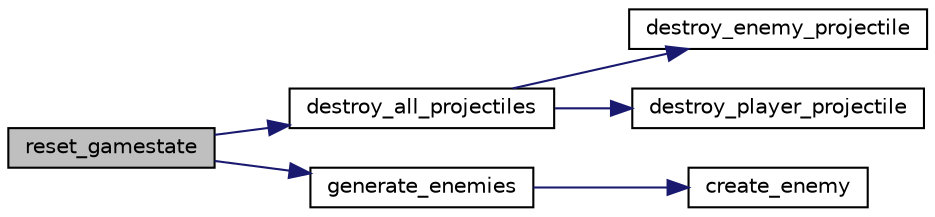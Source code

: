 digraph "reset_gamestate"
{
 // LATEX_PDF_SIZE
  edge [fontname="Helvetica",fontsize="10",labelfontname="Helvetica",labelfontsize="10"];
  node [fontname="Helvetica",fontsize="10",shape=record];
  rankdir="LR";
  Node1 [label="reset_gamestate",height=0.2,width=0.4,color="black", fillcolor="grey75", style="filled", fontcolor="black",tooltip="Function that resets the game at the start of a new round."];
  Node1 -> Node2 [color="midnightblue",fontsize="10",style="solid",fontname="Helvetica"];
  Node2 [label="destroy_all_projectiles",height=0.2,width=0.4,color="black", fillcolor="white", style="filled",URL="$group__logic.html#ga73e46dd719da8627bba53a3779545255",tooltip="Destroys ALL projectiles, both the player's and the enemies'."];
  Node2 -> Node3 [color="midnightblue",fontsize="10",style="solid",fontname="Helvetica"];
  Node3 [label="destroy_enemy_projectile",height=0.2,width=0.4,color="black", fillcolor="white", style="filled",URL="$group__logic.html#ga5097d393ba2a86415f75072aeafa9388",tooltip="Destroys one enemy projectile object."];
  Node2 -> Node4 [color="midnightblue",fontsize="10",style="solid",fontname="Helvetica"];
  Node4 [label="destroy_player_projectile",height=0.2,width=0.4,color="black", fillcolor="white", style="filled",URL="$group__logic.html#ga01406d4043226eaa8b6fdeb9cea292ef",tooltip="Destroys one player projectile object."];
  Node1 -> Node5 [color="midnightblue",fontsize="10",style="solid",fontname="Helvetica"];
  Node5 [label="generate_enemies",height=0.2,width=0.4,color="black", fillcolor="white", style="filled",URL="$group__logic.html#gab6633ecc352d296a27e6b975043c86bf",tooltip="Initializes the enemy array, with the correct values for each object."];
  Node5 -> Node6 [color="midnightblue",fontsize="10",style="solid",fontname="Helvetica"];
  Node6 [label="create_enemy",height=0.2,width=0.4,color="black", fillcolor="white", style="filled",URL="$group__logic.html#gaeaa48a43dfc8592a47c63e08de926ef1",tooltip="Creates an enemy object based on some parameters, dinamically alocating memory, and returns a pointer..."];
}
